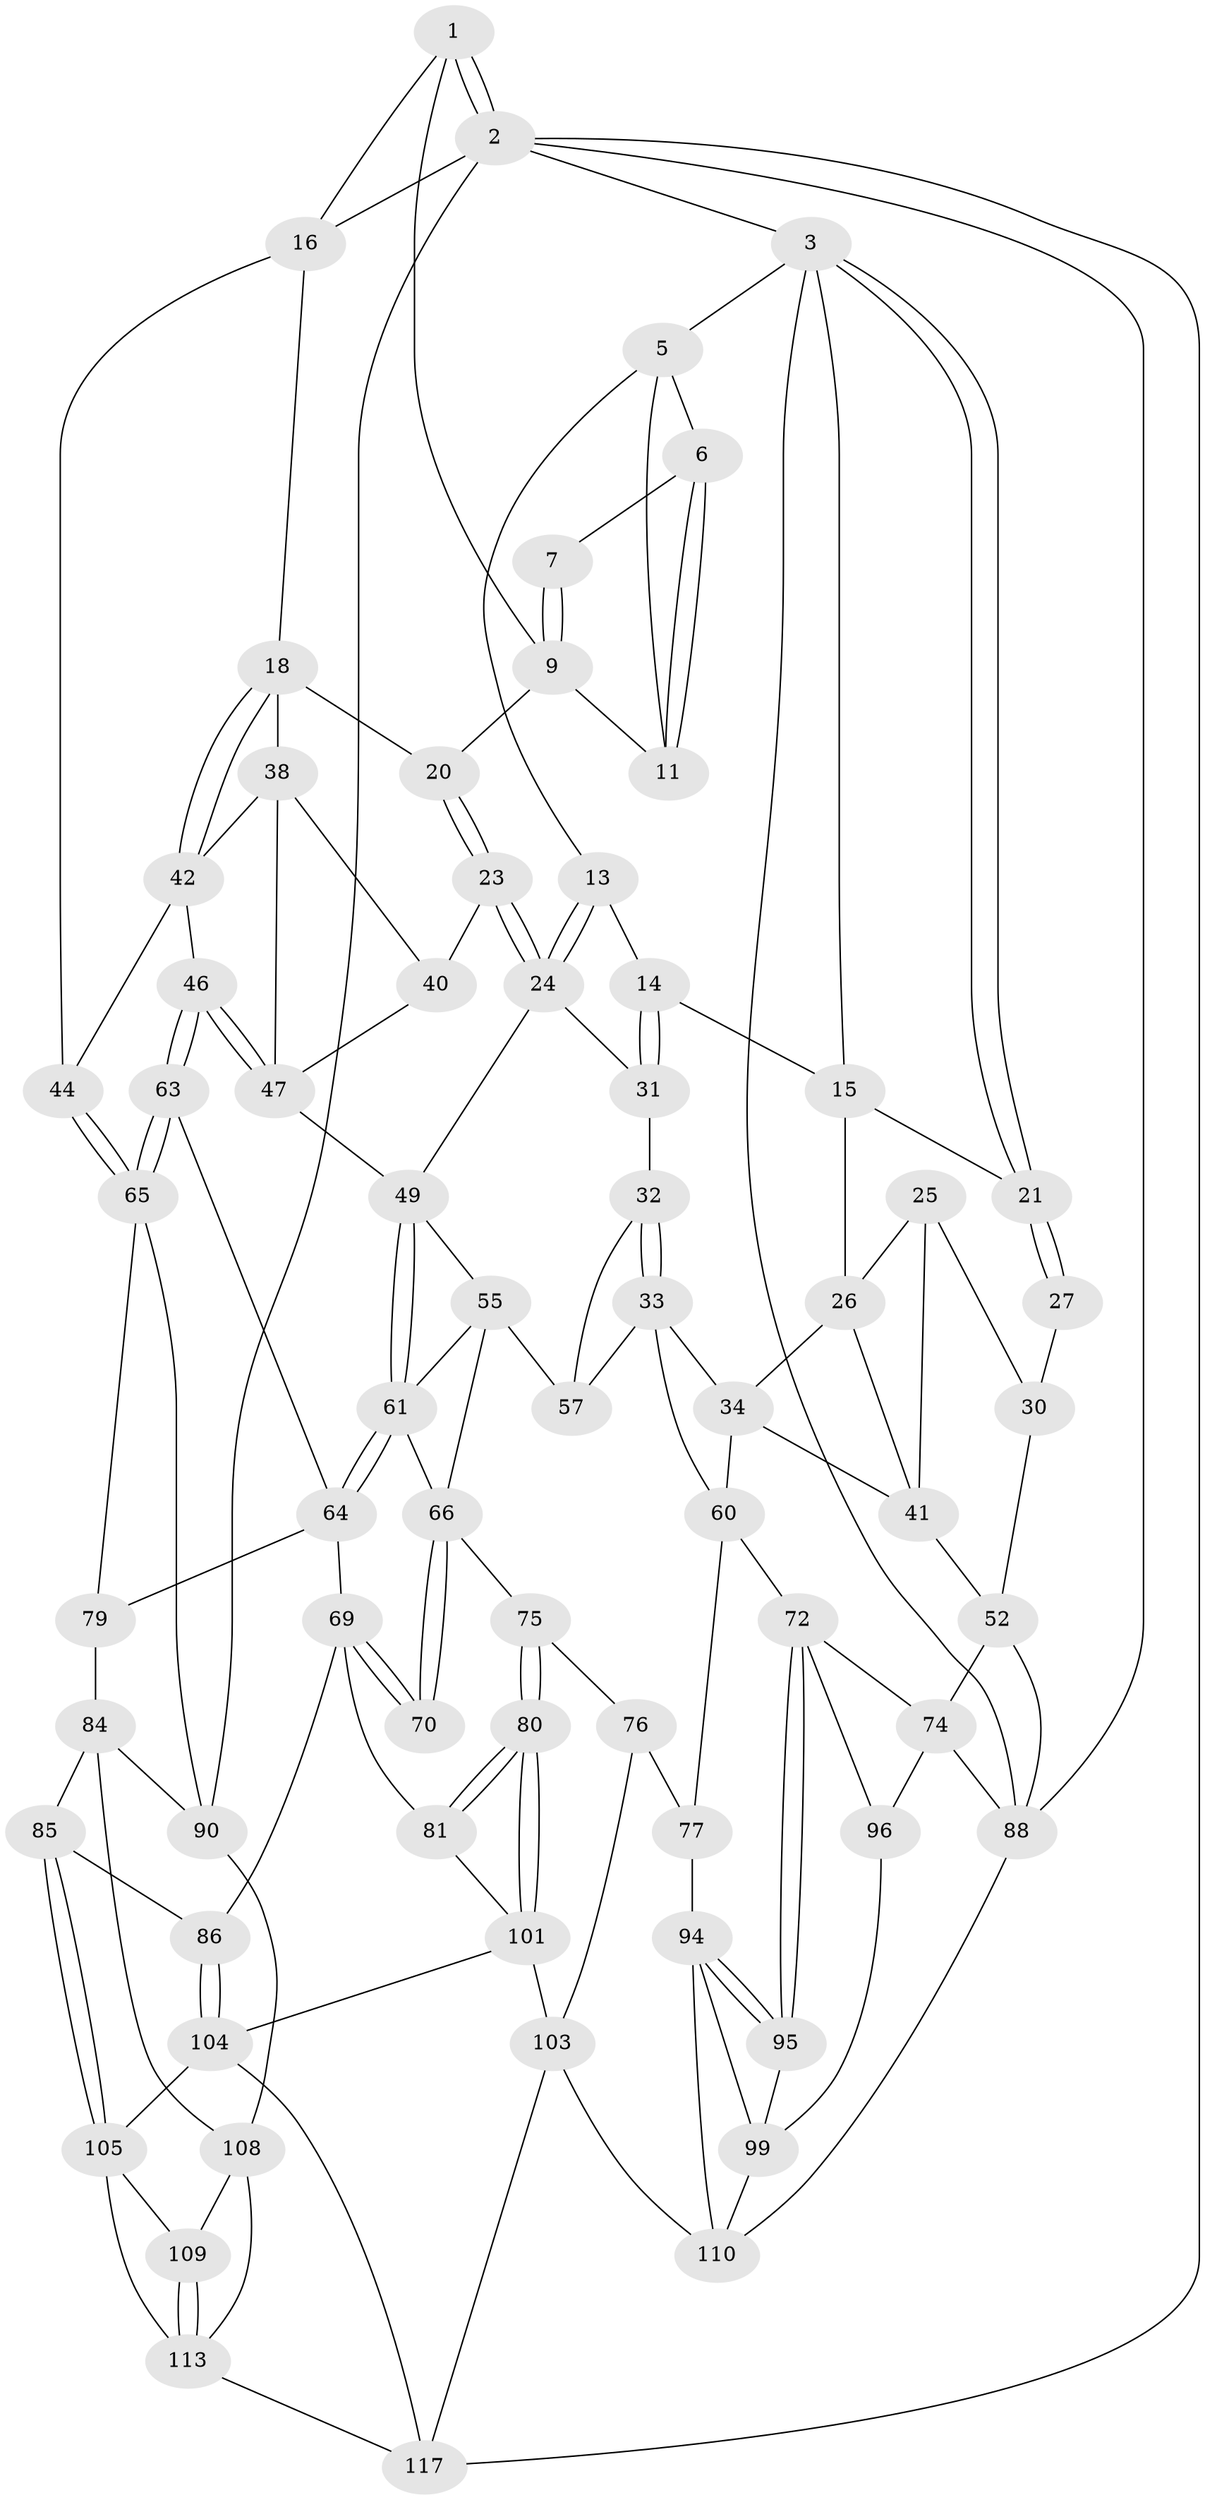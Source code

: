 // Generated by graph-tools (version 1.1) at 2025/24/03/03/25 07:24:39]
// undirected, 70 vertices, 152 edges
graph export_dot {
graph [start="1"]
  node [color=gray90,style=filled];
  1 [pos="+0.8740816421830362+0",super="+8"];
  2 [pos="+1+0",super="+89"];
  3 [pos="+0+0",super="+4"];
  5 [pos="+0.5489956011728298+0",super="+12"];
  6 [pos="+0.5557550204773732+0"];
  7 [pos="+0.6235641421346173+0"];
  9 [pos="+0.834025171601824+0.1412628996414177",super="+10"];
  11 [pos="+0.761216901453112+0.19153556593706697"];
  13 [pos="+0.6591000153038108+0.22468973826511332"];
  14 [pos="+0.5355569953520656+0.22874525369343232"];
  15 [pos="+0.4491828003156735+0.03546806047668299",super="+22"];
  16 [pos="+1+0.21174949799505716",super="+17"];
  18 [pos="+1+0.24223249542750003",super="+19"];
  20 [pos="+0.801274626913936+0.23633958536255856"];
  21 [pos="+0+0"];
  23 [pos="+0.7122819396869162+0.33222840572741513"];
  24 [pos="+0.6851297522319036+0.3326311407912283",super="+36"];
  25 [pos="+0.1423514509987859+0.17623362555377073",super="+29"];
  26 [pos="+0.29984653347075496+0.18252326045773062",super="+35"];
  27 [pos="+0+0",super="+28"];
  30 [pos="+0+0.37420036827293995",super="+54"];
  31 [pos="+0.5345799336531151+0.28814244773868236",super="+37"];
  32 [pos="+0.5191627770764722+0.3023659584110439",super="+43"];
  33 [pos="+0.43698433672034415+0.3614526468242131",super="+58"];
  34 [pos="+0.3143152366835334+0.3134438408964713",super="+59"];
  38 [pos="+0.8496294108357844+0.3086264879534749",super="+39"];
  40 [pos="+0.7283454476822098+0.3459566266354289"];
  41 [pos="+0.144361090630668+0.3574854710653373",super="+51"];
  42 [pos="+0.9140564443424312+0.33532514094533683",super="+45"];
  44 [pos="+1+0.4051271226204613"];
  46 [pos="+0.872948500001833+0.4564895825053648"];
  47 [pos="+0.8556599773877094+0.441731967789939",super="+48"];
  49 [pos="+0.7370345772474131+0.45101850794720105",super="+50"];
  52 [pos="+0.15004422446089202+0.5069833074727098",super="+53"];
  55 [pos="+0.6465561686686627+0.4523769706279399",super="+56"];
  57 [pos="+0.5046588112626963+0.4780805519058654"];
  60 [pos="+0.3366332751707544+0.5337412753248995",super="+71"];
  61 [pos="+0.7371556830460869+0.451635068575047",super="+62"];
  63 [pos="+0.8775887831698329+0.5143941669495716"];
  64 [pos="+0.8592585661897151+0.5511344737041091",super="+68"];
  65 [pos="+1+0.44395924666430037",super="+78"];
  66 [pos="+0.706304558123089+0.5582044513098876",super="+67"];
  69 [pos="+0.7785136496938927+0.5878339353931099",super="+82"];
  70 [pos="+0.775190007460251+0.5868351974718051"];
  72 [pos="+0.24318691040337928+0.6354656368877264",super="+73"];
  74 [pos="+0.18305112841905583+0.5938924470079413",super="+87"];
  75 [pos="+0.5421439320201478+0.6315596326861721"];
  76 [pos="+0.47390137801271276+0.6493698250034088",super="+97"];
  77 [pos="+0.4658123967959074+0.6498361320957363",super="+93"];
  79 [pos="+0.8774382262116357+0.5793909233308985"];
  80 [pos="+0.5617331989134675+0.6632006913671267"];
  81 [pos="+0.694379729751525+0.6352809185731839",super="+83"];
  84 [pos="+0.8938635858748378+0.6868564334662693",super="+98"];
  85 [pos="+0.8238430039300217+0.7635250812151223"];
  86 [pos="+0.7767271442053719+0.7437210197798756"];
  88 [pos="+0+0.64816401542675",super="+92"];
  90 [pos="+1+1",super="+91"];
  94 [pos="+0.2948783937210386+0.7667517281494077",super="+111"];
  95 [pos="+0.24377607749075525+0.6380864061749875"];
  96 [pos="+0.06512313958861345+0.7443234736411009"];
  99 [pos="+0.12086283882737965+0.7849920598694149",super="+100"];
  101 [pos="+0.59173146310039+0.7174825208843018",super="+102"];
  103 [pos="+0.4741374648940021+0.9637349362873262",super="+116"];
  104 [pos="+0.6373022313237139+0.8521348532133829",super="+107"];
  105 [pos="+0.846194351874944+0.810162005485279",super="+106"];
  108 [pos="+0.9630752827523211+0.8036492437908441",super="+115"];
  109 [pos="+0.855177768429682+0.8161169646933595"];
  110 [pos="+0+1",super="+112"];
  113 [pos="+0.8713725434196767+0.9236098733179432",super="+114"];
  117 [pos="+0.7954587164041558+1",super="+118"];
  1 -- 2;
  1 -- 2;
  1 -- 16;
  1 -- 9;
  2 -- 3;
  2 -- 16;
  2 -- 88;
  2 -- 117;
  2 -- 90;
  3 -- 21;
  3 -- 21;
  3 -- 5;
  3 -- 15;
  3 -- 88;
  5 -- 6;
  5 -- 13;
  5 -- 11;
  6 -- 7;
  6 -- 11;
  6 -- 11;
  7 -- 9;
  7 -- 9;
  9 -- 11;
  9 -- 20;
  13 -- 14;
  13 -- 24;
  13 -- 24;
  14 -- 15;
  14 -- 31;
  14 -- 31;
  15 -- 26;
  15 -- 21;
  16 -- 18;
  16 -- 44;
  18 -- 42;
  18 -- 42;
  18 -- 20;
  18 -- 38;
  20 -- 23;
  20 -- 23;
  21 -- 27;
  21 -- 27;
  23 -- 24;
  23 -- 24;
  23 -- 40;
  24 -- 49;
  24 -- 31;
  25 -- 26;
  25 -- 30;
  25 -- 41;
  26 -- 41;
  26 -- 34;
  27 -- 30 [weight=2];
  30 -- 52;
  31 -- 32 [weight=2];
  32 -- 33;
  32 -- 33;
  32 -- 57;
  33 -- 34;
  33 -- 60;
  33 -- 57;
  34 -- 60;
  34 -- 41;
  38 -- 42;
  38 -- 40;
  38 -- 47;
  40 -- 47;
  41 -- 52;
  42 -- 44;
  42 -- 46;
  44 -- 65;
  44 -- 65;
  46 -- 47;
  46 -- 47;
  46 -- 63;
  46 -- 63;
  47 -- 49;
  49 -- 61;
  49 -- 61;
  49 -- 55;
  52 -- 74;
  52 -- 88;
  55 -- 61;
  55 -- 57;
  55 -- 66;
  60 -- 72;
  60 -- 77;
  61 -- 64;
  61 -- 64;
  61 -- 66;
  63 -- 64;
  63 -- 65;
  63 -- 65;
  64 -- 69;
  64 -- 79;
  65 -- 79;
  65 -- 90;
  66 -- 70;
  66 -- 70;
  66 -- 75;
  69 -- 70;
  69 -- 70;
  69 -- 86;
  69 -- 81;
  72 -- 95;
  72 -- 95;
  72 -- 74;
  72 -- 96;
  74 -- 88;
  74 -- 96;
  75 -- 76;
  75 -- 80;
  75 -- 80;
  76 -- 77 [weight=2];
  76 -- 103;
  77 -- 94;
  79 -- 84;
  80 -- 81;
  80 -- 81;
  80 -- 101;
  80 -- 101;
  81 -- 101;
  84 -- 85;
  84 -- 108;
  84 -- 90;
  85 -- 86;
  85 -- 105;
  85 -- 105;
  86 -- 104;
  86 -- 104;
  88 -- 110;
  90 -- 108;
  94 -- 95;
  94 -- 95;
  94 -- 110;
  94 -- 99;
  95 -- 99;
  96 -- 99;
  99 -- 110;
  101 -- 104;
  101 -- 103;
  103 -- 110;
  103 -- 117;
  104 -- 117;
  104 -- 105;
  105 -- 109;
  105 -- 113;
  108 -- 109;
  108 -- 113;
  109 -- 113;
  109 -- 113;
  113 -- 117;
}
